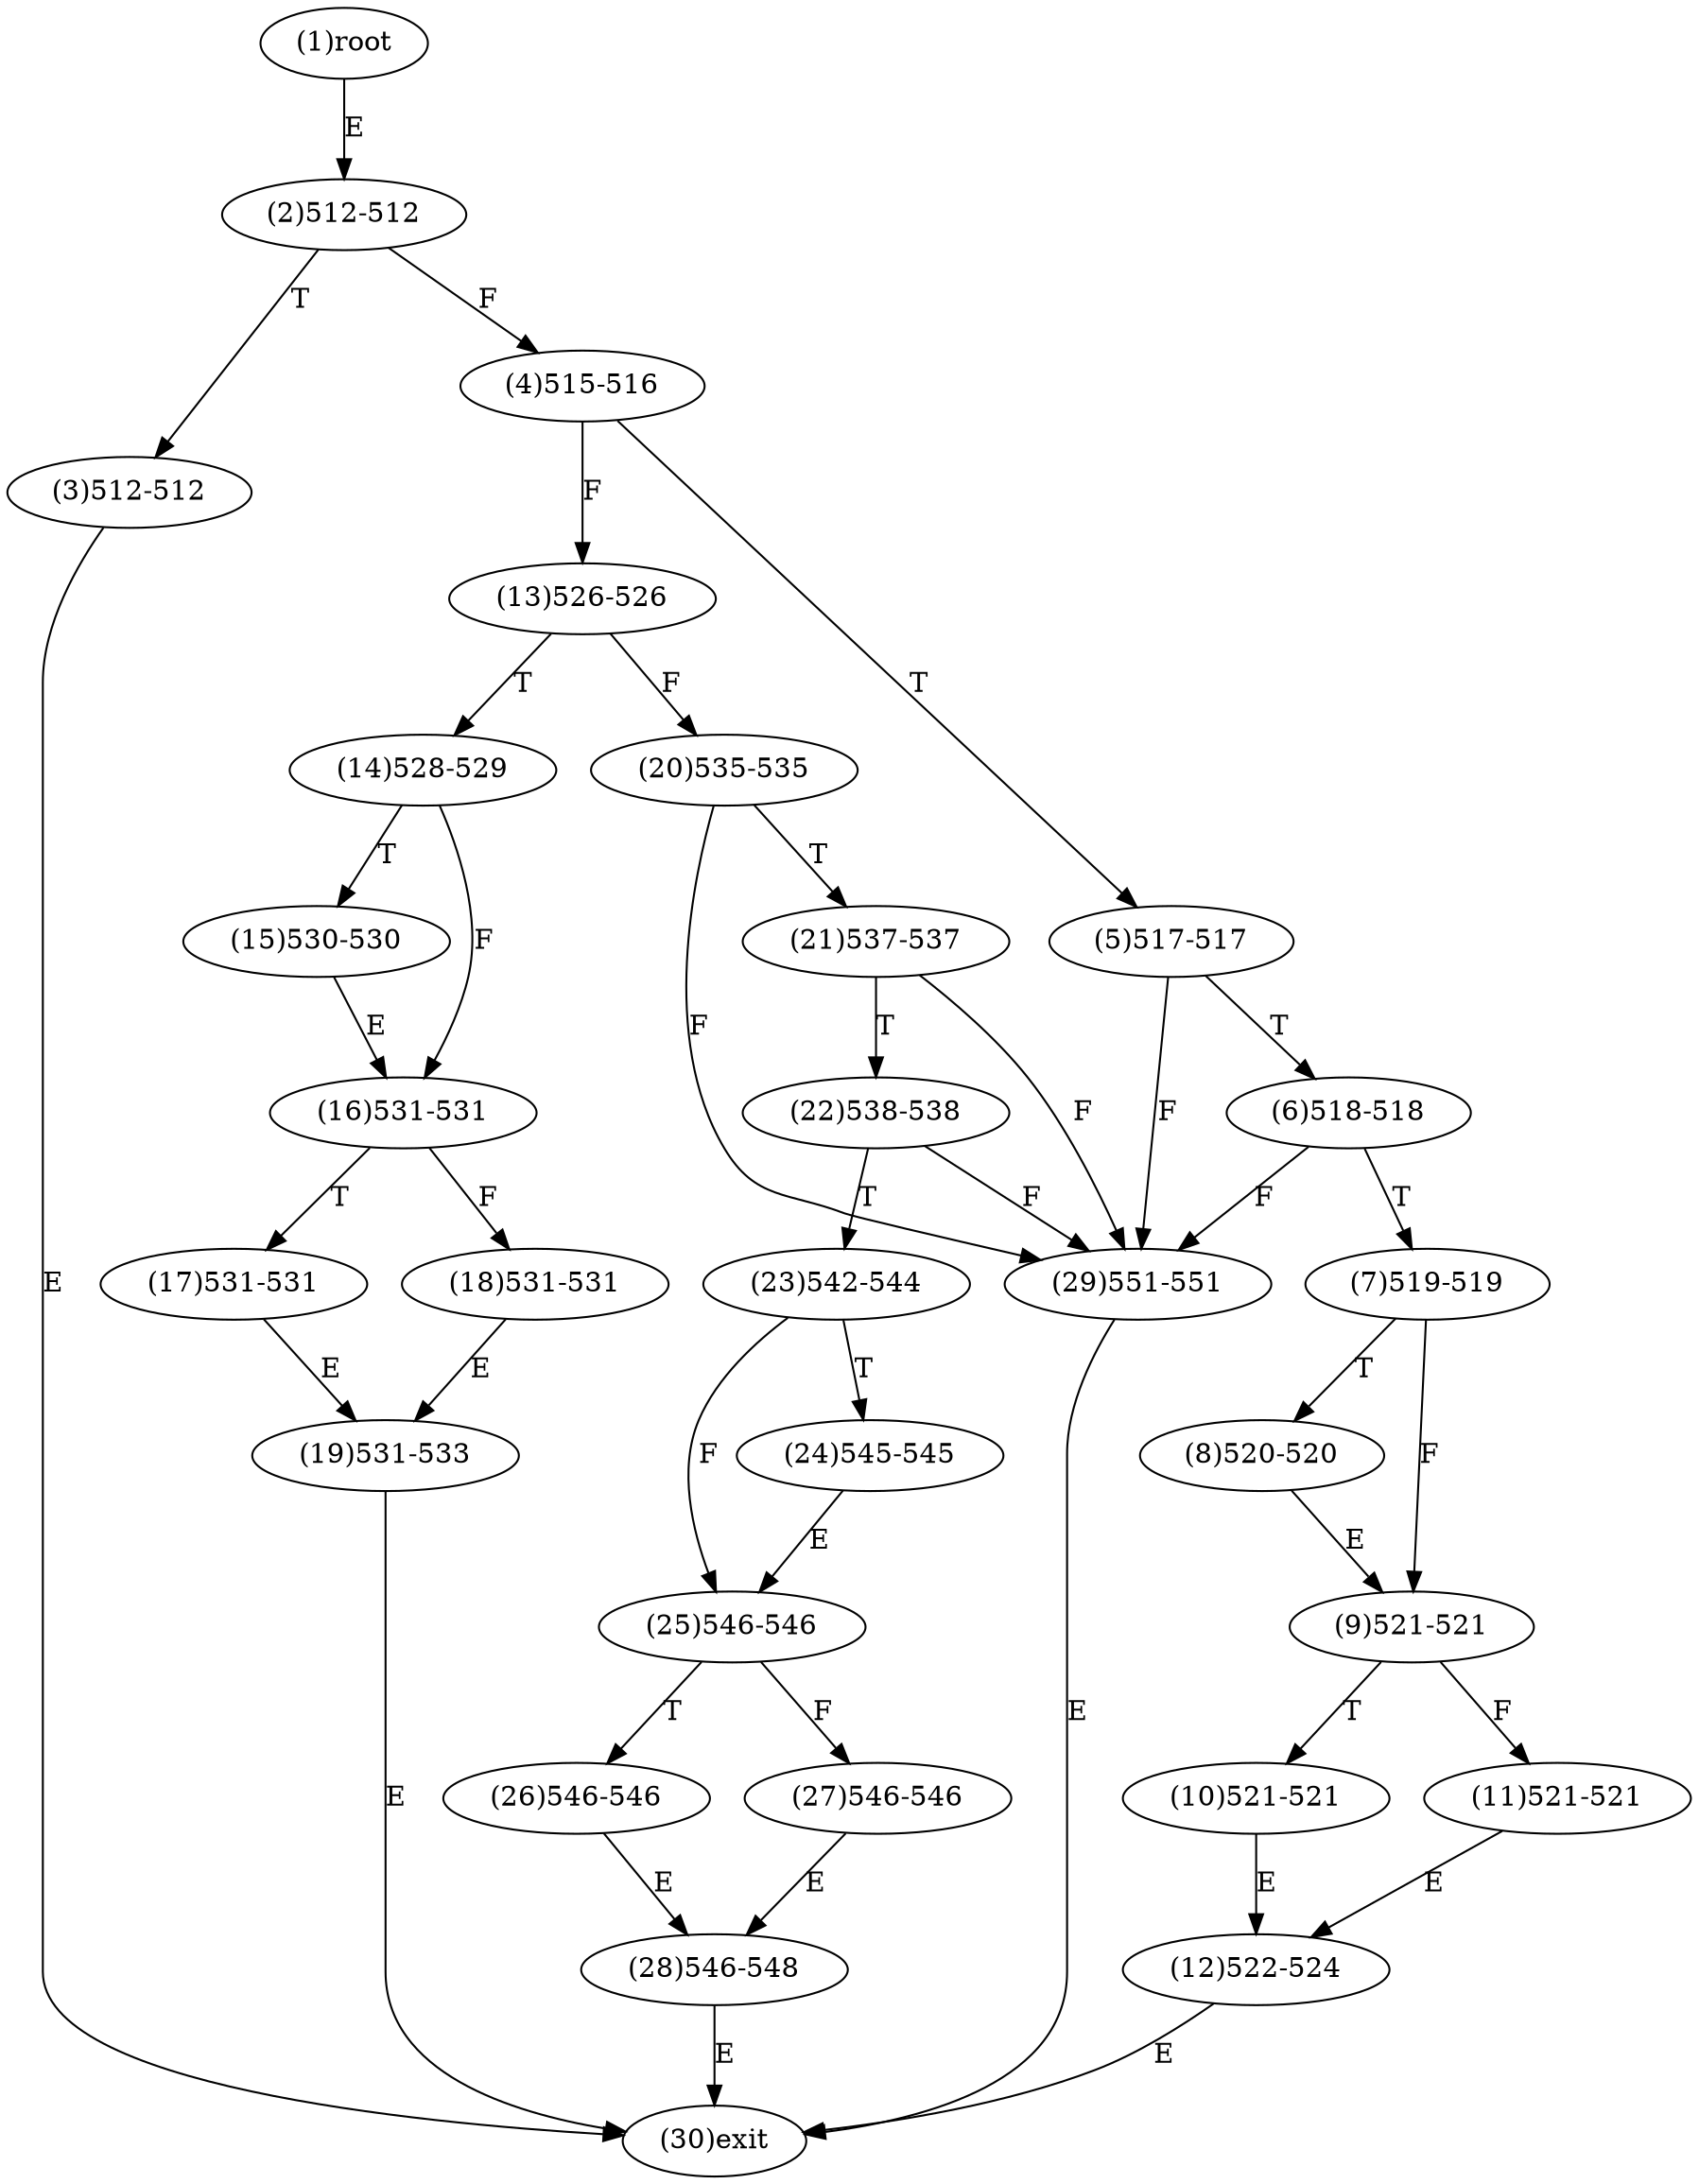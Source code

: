 digraph "" { 
1[ label="(1)root"];
2[ label="(2)512-512"];
3[ label="(3)512-512"];
4[ label="(4)515-516"];
5[ label="(5)517-517"];
6[ label="(6)518-518"];
7[ label="(7)519-519"];
8[ label="(8)520-520"];
9[ label="(9)521-521"];
10[ label="(10)521-521"];
11[ label="(11)521-521"];
12[ label="(12)522-524"];
13[ label="(13)526-526"];
14[ label="(14)528-529"];
15[ label="(15)530-530"];
17[ label="(17)531-531"];
16[ label="(16)531-531"];
19[ label="(19)531-533"];
18[ label="(18)531-531"];
21[ label="(21)537-537"];
20[ label="(20)535-535"];
23[ label="(23)542-544"];
22[ label="(22)538-538"];
25[ label="(25)546-546"];
24[ label="(24)545-545"];
27[ label="(27)546-546"];
26[ label="(26)546-546"];
29[ label="(29)551-551"];
28[ label="(28)546-548"];
30[ label="(30)exit"];
1->2[ label="E"];
2->4[ label="F"];
2->3[ label="T"];
3->30[ label="E"];
4->13[ label="F"];
4->5[ label="T"];
5->29[ label="F"];
5->6[ label="T"];
6->29[ label="F"];
6->7[ label="T"];
7->9[ label="F"];
7->8[ label="T"];
8->9[ label="E"];
9->11[ label="F"];
9->10[ label="T"];
10->12[ label="E"];
11->12[ label="E"];
12->30[ label="E"];
13->20[ label="F"];
13->14[ label="T"];
14->16[ label="F"];
14->15[ label="T"];
15->16[ label="E"];
16->18[ label="F"];
16->17[ label="T"];
17->19[ label="E"];
18->19[ label="E"];
19->30[ label="E"];
20->29[ label="F"];
20->21[ label="T"];
21->29[ label="F"];
21->22[ label="T"];
22->29[ label="F"];
22->23[ label="T"];
23->25[ label="F"];
23->24[ label="T"];
24->25[ label="E"];
25->27[ label="F"];
25->26[ label="T"];
26->28[ label="E"];
27->28[ label="E"];
28->30[ label="E"];
29->30[ label="E"];
}